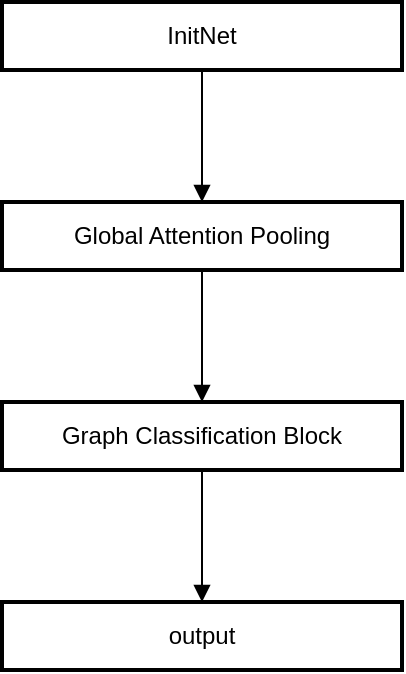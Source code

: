<mxfile version="22.1.16" type="github">
  <diagram name="ページ1" id="-b6YMepr3NDHEzUj5DE4">
    <mxGraphModel dx="954" dy="1792" grid="1" gridSize="10" guides="1" tooltips="1" connect="1" arrows="1" fold="1" page="1" pageScale="1" pageWidth="827" pageHeight="1169" math="0" shadow="0">
      <root>
        <mxCell id="0" />
        <mxCell id="1" parent="0" />
        <mxCell id="2" value="InitNet" style="whiteSpace=wrap;strokeWidth=2;rotation=0;" parent="1" vertex="1">
          <mxGeometry x="130" y="-290" width="200" height="34" as="geometry" />
        </mxCell>
        <mxCell id="3" value="Global Attention Pooling" style="whiteSpace=wrap;strokeWidth=2;" parent="1" vertex="1">
          <mxGeometry x="130" y="-190" width="200" height="34" as="geometry" />
        </mxCell>
        <mxCell id="4" value="Graph Classification Block" style="whiteSpace=wrap;strokeWidth=2;" parent="1" vertex="1">
          <mxGeometry x="130" y="-90" width="200" height="34" as="geometry" />
        </mxCell>
        <mxCell id="5" value="output" style="whiteSpace=wrap;strokeWidth=2;" parent="1" vertex="1">
          <mxGeometry x="130" y="10" width="200" height="34" as="geometry" />
        </mxCell>
        <mxCell id="6" value="" style="curved=1;startArrow=none;endArrow=block;exitX=0.5;exitY=1;exitDx=0;exitDy=0;" parent="1" source="2" target="3" edge="1">
          <mxGeometry relative="1" as="geometry">
            <Array as="points" />
          </mxGeometry>
        </mxCell>
        <mxCell id="7" value="" style="curved=1;startArrow=none;endArrow=block;exitX=0.5;exitY=1;entryX=0.5;entryY=0;exitDx=0;exitDy=0;entryDx=0;entryDy=0;" parent="1" source="3" target="4" edge="1">
          <mxGeometry relative="1" as="geometry">
            <Array as="points" />
          </mxGeometry>
        </mxCell>
        <mxCell id="8" value="" style="curved=1;startArrow=none;endArrow=block;exitX=0.5;exitY=1;entryX=0.5;entryY=0;exitDx=0;exitDy=0;entryDx=0;entryDy=0;" parent="1" source="4" target="5" edge="1">
          <mxGeometry relative="1" as="geometry">
            <Array as="points" />
          </mxGeometry>
        </mxCell>
      </root>
    </mxGraphModel>
  </diagram>
</mxfile>
